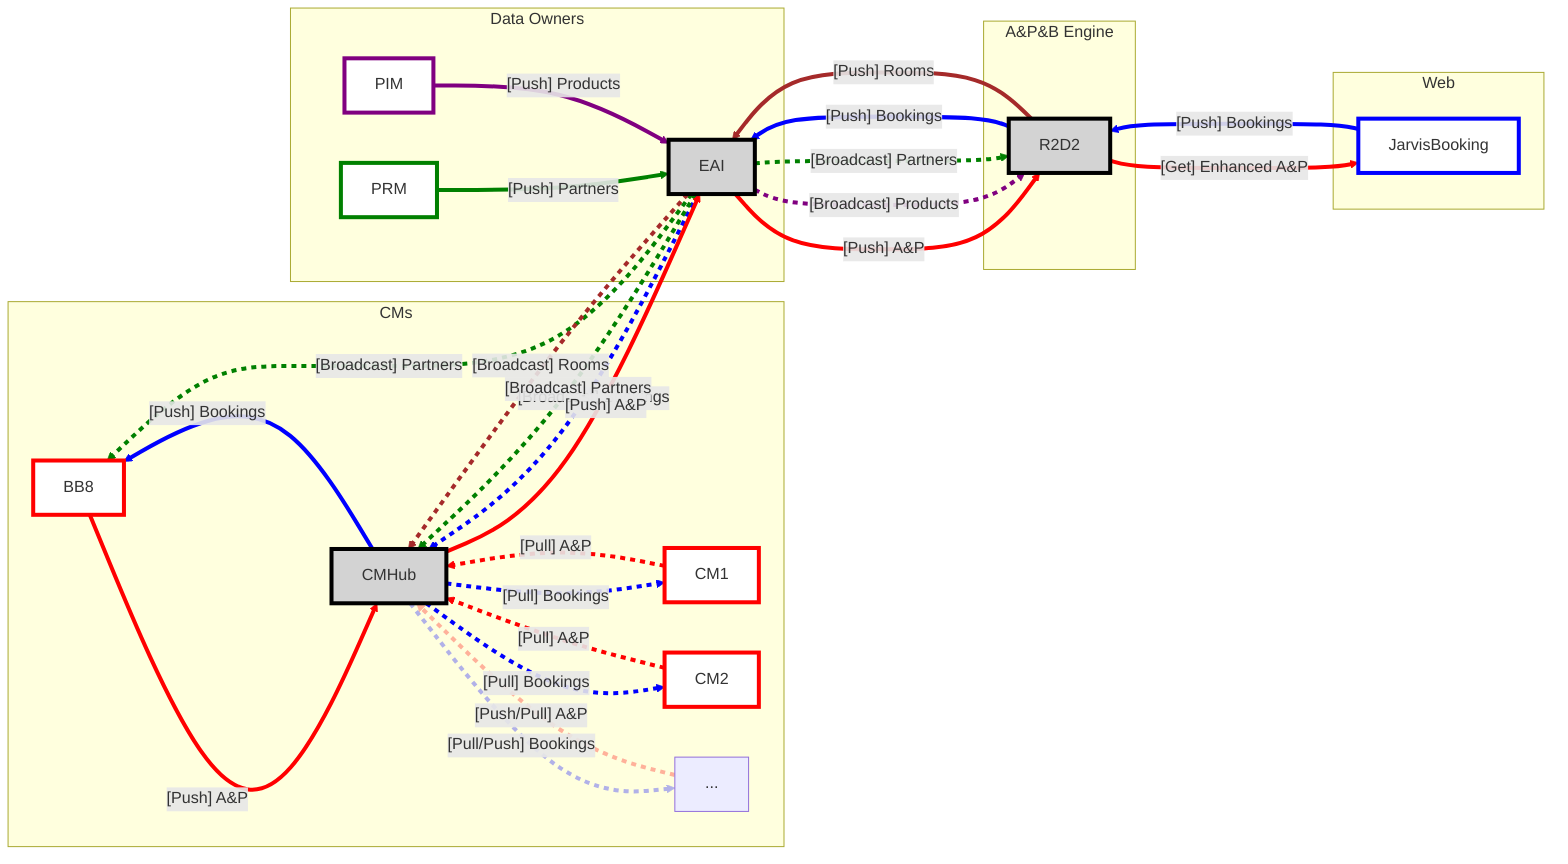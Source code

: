 graph LR

subgraph CMs
BB8 -->|"[Push] A&P"|CMHub
CM1 -->|"[Pull] A&P"|CMHub
CM2 -->|"[Pull] A&P"|CMHub
CM[...] -->|"[Push/Pull] A&P"|CMHub
CMHub -->|"[Push] Bookings"| BB8
CMHub -->|"[Pull] Bookings"| CM1
CMHub -->|"[Pull] Bookings"| CM2
CMHub -->|"[Pull/Push] Bookings"| CM
end

subgraph A&P&B Engine
R2D2
end

subgraph Web
JB[JarvisBooking] -->|"[Push] Bookings"| R2D2
R2D2 -->|"[Get] Enhanced A&P"| JB
end

subgraph Data Owners
PRM -->|"[Push] Partners"| EAI
PIM -->|"[Push] Products"| EAI
R2D2 -->|"[Push] Bookings"| EAI
EAI -->|"[Broadcast] Bookings"| CMHub
EAI -->|"[Push] A&P"| R2D2
EAI -->|"[Broadcast] Products"| R2D2
EAI -->|"[Broadcast] Partners"| R2D2
EAI -->|"[Broadcast] Partners"| CMHub
EAI -->|"[Broadcast] Partners"| BB8
CMHub -->|"[Push] A&P"| EAI
R2D2 -->|"[Push] Rooms"| EAI
EAI -->|"[Broadcast] Rooms"| CMHub
end

style PIM fill:white,stroke:purple,stroke-width:4px
style PRM fill:white,stroke:green,stroke-width:4px
style BB8 fill:white,stroke:red,stroke-width:4px
style CM1 fill:white,stroke:red,stroke-width:4px
style CM2 fill:white,stroke:red,stroke-width:4px
style JB fill:white,stroke:blue,stroke-width:4px
style EAI fill:lightgray,stroke:black,stroke-width:4px
style R2D2 fill:lightgray,stroke:black,stroke-width:4px
style CMHub fill:lightgray,stroke:black,stroke-width:4px

linkStyle 0 stroke:red,stroke-width:4px;
linkStyle 1 stroke:red,stroke-width:4px,stroke-dasharray:5,5;
linkStyle 2 stroke:red,stroke-width:4px,stroke-dasharray:5,5;
linkStyle 3 stroke:red,stroke-width:4px,stroke-dasharray:5,5,opacity:0.3;
linkStyle 4 stroke:blue,stroke-width:4px;
linkStyle 5 stroke:blue,stroke-width:4px,stroke-dasharray:5,5;
linkStyle 6 stroke:blue,stroke-width:4px,stroke-dasharray:5,5;
linkStyle 7 stroke:blue,stroke-width:4px,stroke-dasharray:5,5,opacity:0.3;
linkStyle 8 stroke:blue,stroke-width:4px;
linkStyle 9 stroke:red,stroke-width:4px;
linkStyle 10 stroke:green,stroke-width:4px;
linkStyle 11 stroke:purple,stroke-width:4px;
linkStyle 12 stroke:blue,stroke-width:4px;
linkStyle 13 stroke:blue,stroke-width:4px,stroke-dasharray:5,5;
linkStyle 14 stroke:red,stroke-width:4px;
linkStyle 15 stroke:purple,stroke-width:4px,stroke-dasharray:5,5;
linkStyle 16 stroke:green,stroke-width:4px,stroke-dasharray:5,5;
linkStyle 17 stroke:green,stroke-width:4px,stroke-dasharray:5,5;
linkStyle 18 stroke:green,stroke-width:4px,stroke-dasharray:5,5;
linkStyle 19 stroke:red,stroke-width:4px;
linkStyle 20 stroke:brown,stroke-width:4px;
linkStyle 21 stroke:brown,stroke-width:4px,stroke-dasharray:5,5;